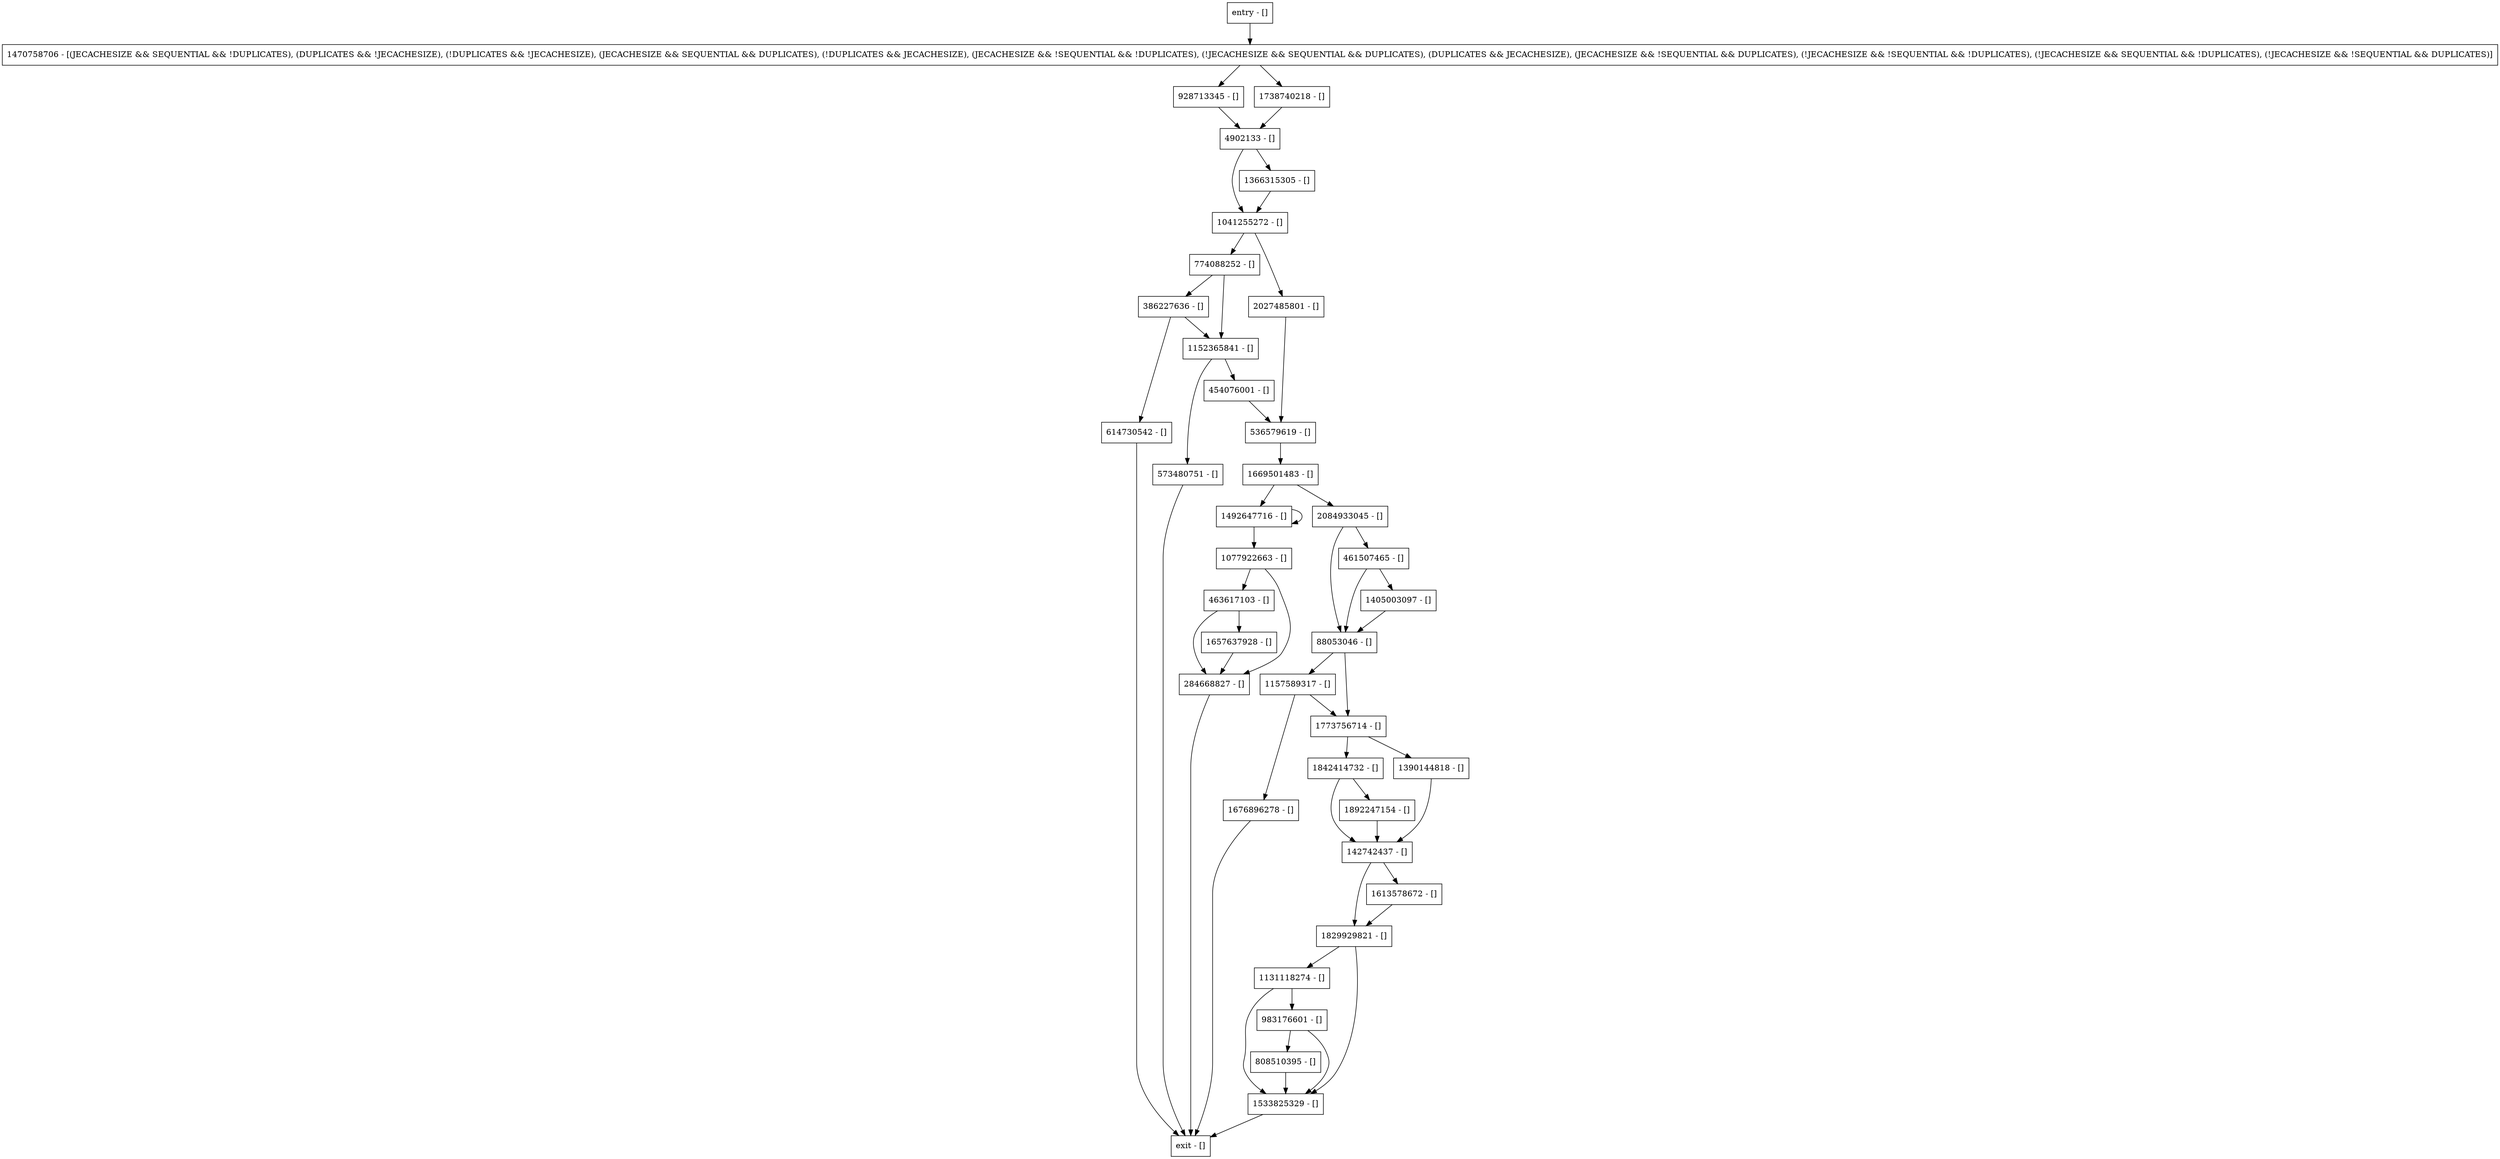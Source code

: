 digraph insertRecordInternal {
node [shape=record];
461507465 [label="461507465 - []"];
1829929821 [label="1829929821 - []"];
983176601 [label="983176601 - []"];
928713345 [label="928713345 - []"];
774088252 [label="774088252 - []"];
454076001 [label="454076001 - []"];
1613578672 [label="1613578672 - []"];
1842414732 [label="1842414732 - []"];
1131118274 [label="1131118274 - []"];
1669501483 [label="1669501483 - []"];
1657637928 [label="1657637928 - []"];
1077922663 [label="1077922663 - []"];
1041255272 [label="1041255272 - []"];
1892247154 [label="1892247154 - []"];
386227636 [label="386227636 - []"];
1492647716 [label="1492647716 - []"];
536579619 [label="536579619 - []"];
1152365841 [label="1152365841 - []"];
1390144818 [label="1390144818 - []"];
1738740218 [label="1738740218 - []"];
1676896278 [label="1676896278 - []"];
1773756714 [label="1773756714 - []"];
1405003097 [label="1405003097 - []"];
2027485801 [label="2027485801 - []"];
573480751 [label="573480751 - []"];
4902133 [label="4902133 - []"];
88053046 [label="88053046 - []"];
142742437 [label="142742437 - []"];
2084933045 [label="2084933045 - []"];
284668827 [label="284668827 - []"];
1366315305 [label="1366315305 - []"];
entry [label="entry - []"];
exit [label="exit - []"];
614730542 [label="614730542 - []"];
1157589317 [label="1157589317 - []"];
463617103 [label="463617103 - []"];
808510395 [label="808510395 - []"];
1470758706 [label="1470758706 - [(JECACHESIZE && SEQUENTIAL && !DUPLICATES), (DUPLICATES && !JECACHESIZE), (!DUPLICATES && !JECACHESIZE), (JECACHESIZE && SEQUENTIAL && DUPLICATES), (!DUPLICATES && JECACHESIZE), (JECACHESIZE && !SEQUENTIAL && !DUPLICATES), (!JECACHESIZE && SEQUENTIAL && DUPLICATES), (DUPLICATES && JECACHESIZE), (JECACHESIZE && !SEQUENTIAL && DUPLICATES), (!JECACHESIZE && !SEQUENTIAL && !DUPLICATES), (!JECACHESIZE && SEQUENTIAL && !DUPLICATES), (!JECACHESIZE && !SEQUENTIAL && DUPLICATES)]"];
1533825329 [label="1533825329 - []"];
entry;
exit;
461507465 -> 88053046;
461507465 -> 1405003097;
1829929821 -> 1131118274;
1829929821 -> 1533825329;
983176601 -> 808510395;
983176601 -> 1533825329;
928713345 -> 4902133;
774088252 -> 386227636;
774088252 -> 1152365841;
454076001 -> 536579619;
1613578672 -> 1829929821;
1842414732 -> 1892247154;
1842414732 -> 142742437;
1131118274 -> 983176601;
1131118274 -> 1533825329;
1669501483 -> 1492647716;
1669501483 -> 2084933045;
1657637928 -> 284668827;
1077922663 -> 463617103;
1077922663 -> 284668827;
1041255272 -> 774088252;
1041255272 -> 2027485801;
1892247154 -> 142742437;
386227636 -> 614730542;
386227636 -> 1152365841;
1492647716 -> 1492647716;
1492647716 -> 1077922663;
536579619 -> 1669501483;
1152365841 -> 454076001;
1152365841 -> 573480751;
1390144818 -> 142742437;
1738740218 -> 4902133;
1676896278 -> exit;
1773756714 -> 1842414732;
1773756714 -> 1390144818;
1405003097 -> 88053046;
2027485801 -> 536579619;
573480751 -> exit;
4902133 -> 1041255272;
4902133 -> 1366315305;
88053046 -> 1157589317;
88053046 -> 1773756714;
142742437 -> 1829929821;
142742437 -> 1613578672;
2084933045 -> 461507465;
2084933045 -> 88053046;
284668827 -> exit;
1366315305 -> 1041255272;
entry -> 1470758706;
614730542 -> exit;
1157589317 -> 1676896278;
1157589317 -> 1773756714;
463617103 -> 1657637928;
463617103 -> 284668827;
808510395 -> 1533825329;
1470758706 -> 928713345;
1470758706 -> 1738740218;
1533825329 -> exit;
}
